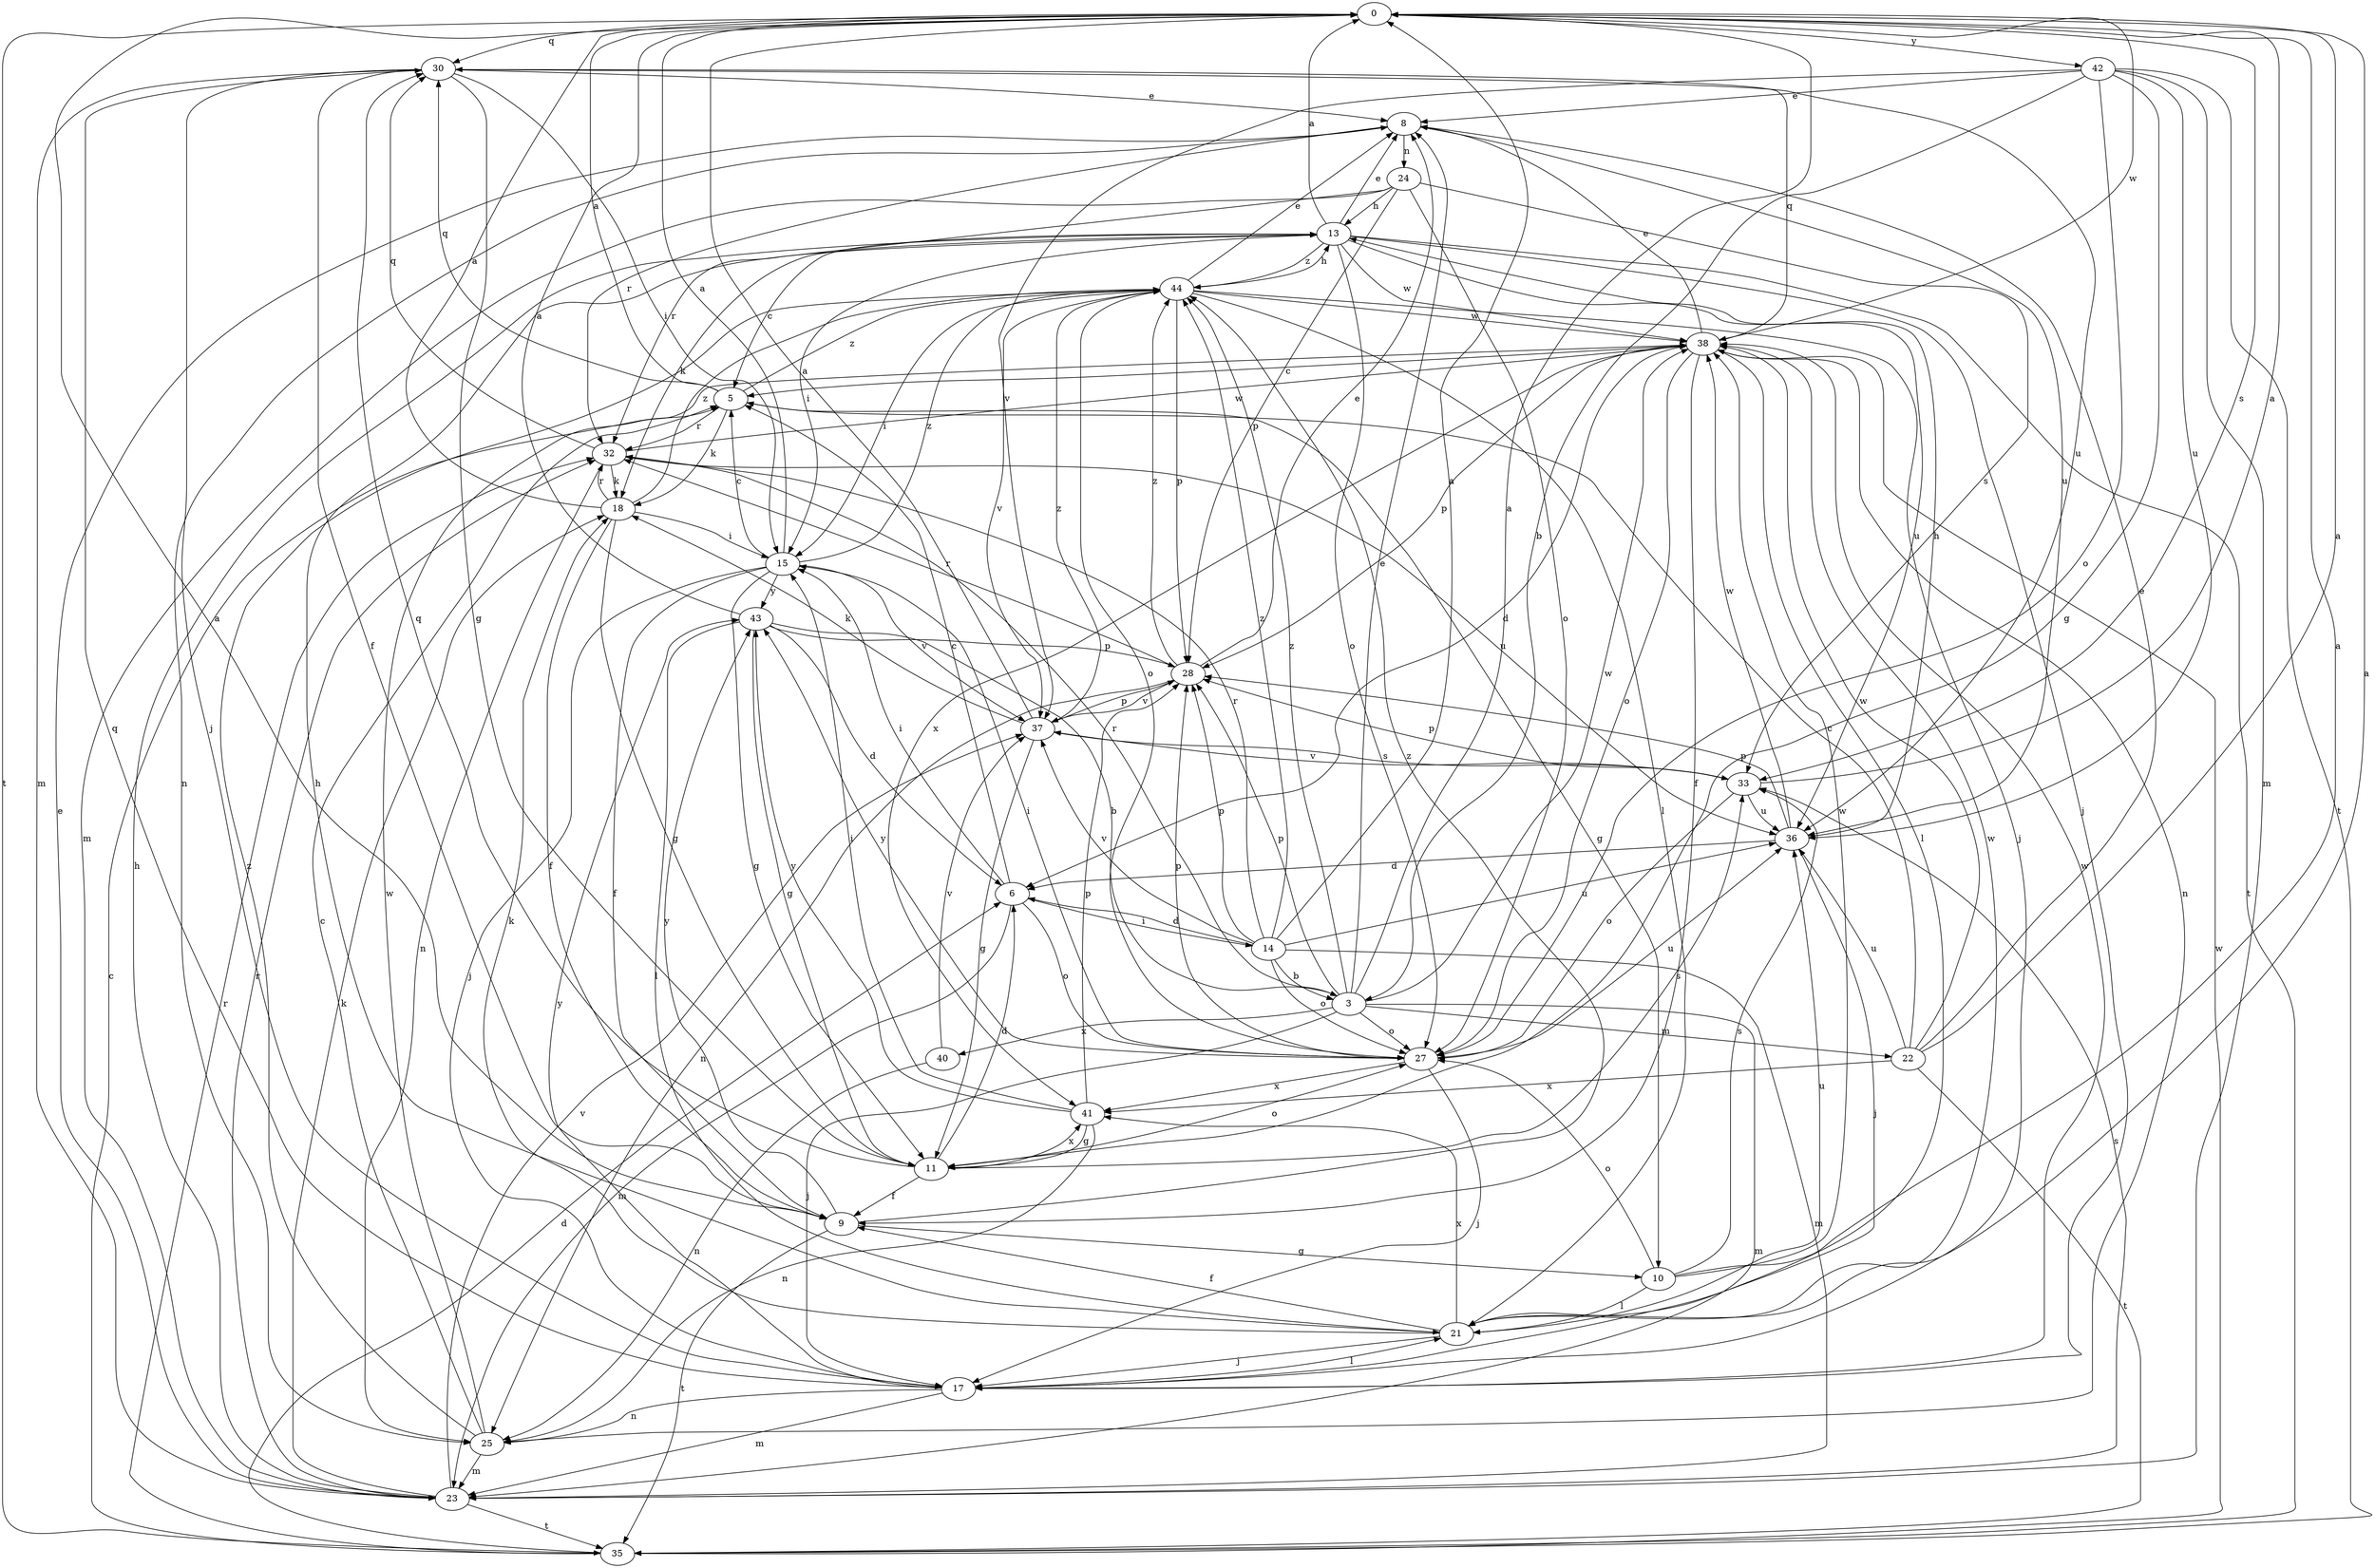strict digraph  {
0;
3;
5;
6;
8;
9;
10;
11;
13;
14;
15;
17;
18;
21;
22;
23;
24;
25;
27;
28;
30;
32;
33;
35;
36;
37;
38;
40;
41;
42;
43;
44;
0 -> 30  [label=q];
0 -> 33  [label=s];
0 -> 35  [label=t];
0 -> 38  [label=w];
0 -> 42  [label=y];
3 -> 0  [label=a];
3 -> 8  [label=e];
3 -> 17  [label=j];
3 -> 22  [label=m];
3 -> 23  [label=m];
3 -> 27  [label=o];
3 -> 28  [label=p];
3 -> 32  [label=r];
3 -> 38  [label=w];
3 -> 40  [label=x];
3 -> 44  [label=z];
5 -> 0  [label=a];
5 -> 10  [label=g];
5 -> 18  [label=k];
5 -> 30  [label=q];
5 -> 32  [label=r];
5 -> 44  [label=z];
6 -> 5  [label=c];
6 -> 14  [label=i];
6 -> 15  [label=i];
6 -> 23  [label=m];
6 -> 27  [label=o];
8 -> 24  [label=n];
8 -> 25  [label=n];
8 -> 32  [label=r];
8 -> 36  [label=u];
9 -> 0  [label=a];
9 -> 10  [label=g];
9 -> 35  [label=t];
9 -> 43  [label=y];
9 -> 44  [label=z];
10 -> 0  [label=a];
10 -> 21  [label=l];
10 -> 27  [label=o];
10 -> 33  [label=s];
10 -> 38  [label=w];
11 -> 6  [label=d];
11 -> 9  [label=f];
11 -> 27  [label=o];
11 -> 30  [label=q];
11 -> 33  [label=s];
11 -> 41  [label=x];
13 -> 0  [label=a];
13 -> 5  [label=c];
13 -> 8  [label=e];
13 -> 15  [label=i];
13 -> 17  [label=j];
13 -> 18  [label=k];
13 -> 27  [label=o];
13 -> 35  [label=t];
13 -> 36  [label=u];
13 -> 38  [label=w];
13 -> 44  [label=z];
14 -> 0  [label=a];
14 -> 3  [label=b];
14 -> 6  [label=d];
14 -> 23  [label=m];
14 -> 27  [label=o];
14 -> 28  [label=p];
14 -> 32  [label=r];
14 -> 36  [label=u];
14 -> 37  [label=v];
14 -> 44  [label=z];
15 -> 0  [label=a];
15 -> 5  [label=c];
15 -> 9  [label=f];
15 -> 11  [label=g];
15 -> 17  [label=j];
15 -> 37  [label=v];
15 -> 43  [label=y];
15 -> 44  [label=z];
17 -> 21  [label=l];
17 -> 23  [label=m];
17 -> 25  [label=n];
17 -> 30  [label=q];
17 -> 38  [label=w];
17 -> 43  [label=y];
18 -> 0  [label=a];
18 -> 9  [label=f];
18 -> 11  [label=g];
18 -> 15  [label=i];
18 -> 32  [label=r];
18 -> 44  [label=z];
21 -> 0  [label=a];
21 -> 9  [label=f];
21 -> 13  [label=h];
21 -> 17  [label=j];
21 -> 18  [label=k];
21 -> 36  [label=u];
21 -> 38  [label=w];
21 -> 41  [label=x];
22 -> 0  [label=a];
22 -> 5  [label=c];
22 -> 8  [label=e];
22 -> 35  [label=t];
22 -> 36  [label=u];
22 -> 38  [label=w];
22 -> 41  [label=x];
23 -> 8  [label=e];
23 -> 13  [label=h];
23 -> 18  [label=k];
23 -> 32  [label=r];
23 -> 33  [label=s];
23 -> 35  [label=t];
23 -> 37  [label=v];
24 -> 13  [label=h];
24 -> 23  [label=m];
24 -> 27  [label=o];
24 -> 28  [label=p];
24 -> 32  [label=r];
24 -> 33  [label=s];
25 -> 5  [label=c];
25 -> 23  [label=m];
25 -> 38  [label=w];
25 -> 44  [label=z];
27 -> 15  [label=i];
27 -> 17  [label=j];
27 -> 28  [label=p];
27 -> 36  [label=u];
27 -> 41  [label=x];
27 -> 43  [label=y];
28 -> 8  [label=e];
28 -> 25  [label=n];
28 -> 32  [label=r];
28 -> 37  [label=v];
28 -> 44  [label=z];
30 -> 8  [label=e];
30 -> 9  [label=f];
30 -> 11  [label=g];
30 -> 15  [label=i];
30 -> 17  [label=j];
30 -> 23  [label=m];
30 -> 36  [label=u];
32 -> 18  [label=k];
32 -> 25  [label=n];
32 -> 30  [label=q];
32 -> 36  [label=u];
32 -> 38  [label=w];
33 -> 0  [label=a];
33 -> 27  [label=o];
33 -> 28  [label=p];
33 -> 36  [label=u];
33 -> 37  [label=v];
35 -> 5  [label=c];
35 -> 6  [label=d];
35 -> 32  [label=r];
35 -> 38  [label=w];
36 -> 6  [label=d];
36 -> 13  [label=h];
36 -> 17  [label=j];
36 -> 28  [label=p];
36 -> 38  [label=w];
37 -> 0  [label=a];
37 -> 11  [label=g];
37 -> 18  [label=k];
37 -> 28  [label=p];
37 -> 33  [label=s];
37 -> 44  [label=z];
38 -> 5  [label=c];
38 -> 6  [label=d];
38 -> 8  [label=e];
38 -> 9  [label=f];
38 -> 21  [label=l];
38 -> 25  [label=n];
38 -> 27  [label=o];
38 -> 28  [label=p];
38 -> 30  [label=q];
38 -> 41  [label=x];
40 -> 25  [label=n];
40 -> 37  [label=v];
41 -> 11  [label=g];
41 -> 15  [label=i];
41 -> 25  [label=n];
41 -> 28  [label=p];
41 -> 43  [label=y];
42 -> 3  [label=b];
42 -> 8  [label=e];
42 -> 11  [label=g];
42 -> 23  [label=m];
42 -> 27  [label=o];
42 -> 35  [label=t];
42 -> 36  [label=u];
42 -> 37  [label=v];
43 -> 0  [label=a];
43 -> 3  [label=b];
43 -> 6  [label=d];
43 -> 11  [label=g];
43 -> 21  [label=l];
43 -> 28  [label=p];
44 -> 8  [label=e];
44 -> 13  [label=h];
44 -> 15  [label=i];
44 -> 17  [label=j];
44 -> 21  [label=l];
44 -> 27  [label=o];
44 -> 28  [label=p];
44 -> 37  [label=v];
44 -> 38  [label=w];
}

